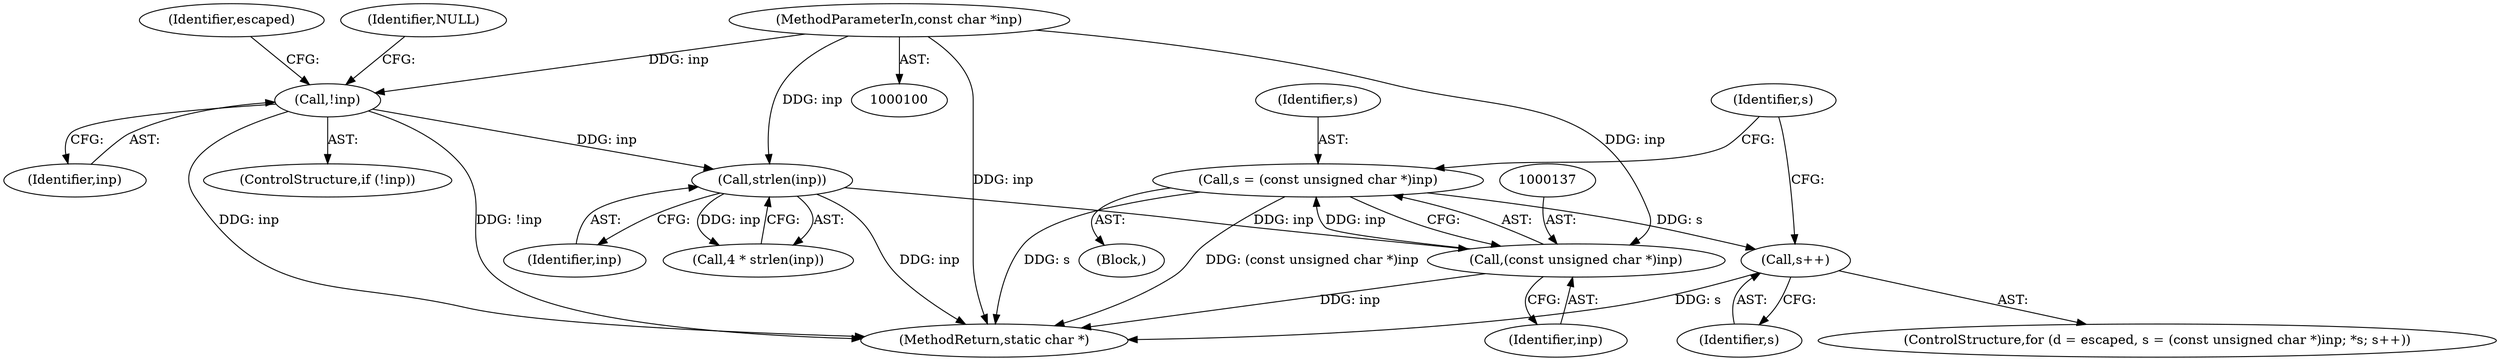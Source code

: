 digraph "0_boa_e139b87835994d007fbd64eead6c1455d7b8cf4e_2@pointer" {
"1000141" [label="(Call,s++)"];
"1000134" [label="(Call,s = (const unsigned char *)inp)"];
"1000136" [label="(Call,(const unsigned char *)inp)"];
"1000118" [label="(Call,strlen(inp))"];
"1000107" [label="(Call,!inp)"];
"1000101" [label="(MethodParameterIn,const char *inp)"];
"1000141" [label="(Call,s++)"];
"1000129" [label="(ControlStructure,for (d = escaped, s = (const unsigned char *)inp; *s; s++))"];
"1000101" [label="(MethodParameterIn,const char *inp)"];
"1000118" [label="(Call,strlen(inp))"];
"1000119" [label="(Identifier,inp)"];
"1000107" [label="(Call,!inp)"];
"1000136" [label="(Call,(const unsigned char *)inp)"];
"1000106" [label="(ControlStructure,if (!inp))"];
"1000116" [label="(Call,4 * strlen(inp))"];
"1000138" [label="(Identifier,inp)"];
"1000111" [label="(Identifier,NULL)"];
"1000134" [label="(Call,s = (const unsigned char *)inp)"];
"1000113" [label="(Identifier,escaped)"];
"1000140" [label="(Identifier,s)"];
"1000108" [label="(Identifier,inp)"];
"1000142" [label="(Identifier,s)"];
"1000135" [label="(Identifier,s)"];
"1000174" [label="(MethodReturn,static char *)"];
"1000130" [label="(Block,)"];
"1000141" -> "1000129"  [label="AST: "];
"1000141" -> "1000142"  [label="CFG: "];
"1000142" -> "1000141"  [label="AST: "];
"1000140" -> "1000141"  [label="CFG: "];
"1000141" -> "1000174"  [label="DDG: s"];
"1000134" -> "1000141"  [label="DDG: s"];
"1000134" -> "1000130"  [label="AST: "];
"1000134" -> "1000136"  [label="CFG: "];
"1000135" -> "1000134"  [label="AST: "];
"1000136" -> "1000134"  [label="AST: "];
"1000140" -> "1000134"  [label="CFG: "];
"1000134" -> "1000174"  [label="DDG: s"];
"1000134" -> "1000174"  [label="DDG: (const unsigned char *)inp"];
"1000136" -> "1000134"  [label="DDG: inp"];
"1000136" -> "1000138"  [label="CFG: "];
"1000137" -> "1000136"  [label="AST: "];
"1000138" -> "1000136"  [label="AST: "];
"1000136" -> "1000174"  [label="DDG: inp"];
"1000118" -> "1000136"  [label="DDG: inp"];
"1000101" -> "1000136"  [label="DDG: inp"];
"1000118" -> "1000116"  [label="AST: "];
"1000118" -> "1000119"  [label="CFG: "];
"1000119" -> "1000118"  [label="AST: "];
"1000116" -> "1000118"  [label="CFG: "];
"1000118" -> "1000174"  [label="DDG: inp"];
"1000118" -> "1000116"  [label="DDG: inp"];
"1000107" -> "1000118"  [label="DDG: inp"];
"1000101" -> "1000118"  [label="DDG: inp"];
"1000107" -> "1000106"  [label="AST: "];
"1000107" -> "1000108"  [label="CFG: "];
"1000108" -> "1000107"  [label="AST: "];
"1000111" -> "1000107"  [label="CFG: "];
"1000113" -> "1000107"  [label="CFG: "];
"1000107" -> "1000174"  [label="DDG: inp"];
"1000107" -> "1000174"  [label="DDG: !inp"];
"1000101" -> "1000107"  [label="DDG: inp"];
"1000101" -> "1000100"  [label="AST: "];
"1000101" -> "1000174"  [label="DDG: inp"];
}
